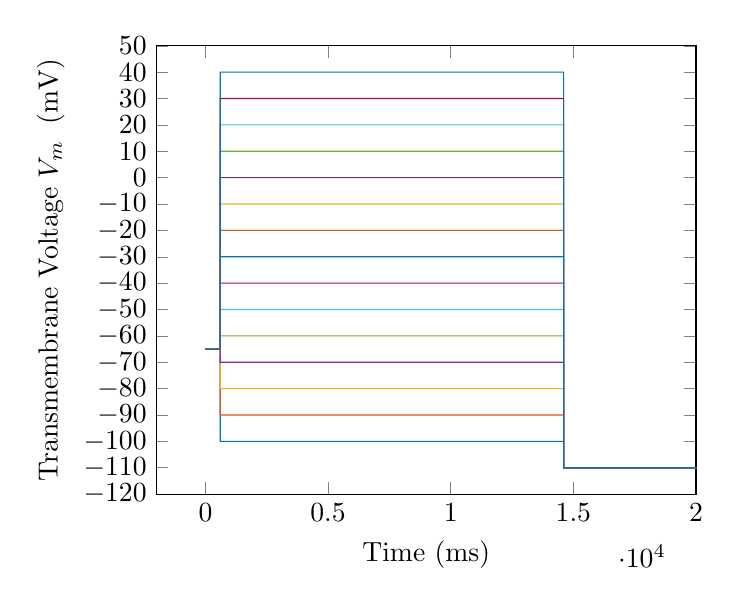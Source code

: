 % This file was created by matlab2tikz.
%
%The latest updates can be retrieved from
%  http://www.mathworks.com/matlabcentral/fileexchange/22022-matlab2tikz-matlab2tikz
%where you can also make suggestions and rate matlab2tikz.
%
\definecolor{mycolor1}{rgb}{0.0,0.447,0.741}%
\definecolor{mycolor2}{rgb}{0.85,0.325,0.098}%
\definecolor{mycolor3}{rgb}{0.929,0.694,0.125}%
\definecolor{mycolor4}{rgb}{0.494,0.184,0.556}%
\definecolor{mycolor5}{rgb}{0.466,0.674,0.188}%
\definecolor{mycolor6}{rgb}{0.301,0.745,0.933}%
\definecolor{mycolor7}{rgb}{0.635,0.078,0.184}%
%
\begin{tikzpicture}

\begin{axis}[%
xmin=-2000,
xmax=20000,
ymin=-120,
ymax=50,
axis background/.style={fill=white},
legend style={legend cell align=left, align=left, draw=white!15!black},
ytick distance=10,
xlabel={Time (ms)},
ylabel={Transmembrane Voltage $V_m \;$ (mV)},
]
\addplot [color=mycolor1]
  table[row sep=crcr]{%
1	-65\\
601	-65\\
602	-100\\
14601	-100\\
14602	-110\\
20001	-110\\
};


\addplot [color=mycolor2]
  table[row sep=crcr]{%
1	-65\\
601	-65\\
602	-90\\
14601	-90\\
14602	-110\\
20001	-110\\
};


\addplot [color=mycolor3]
  table[row sep=crcr]{%
1	-65\\
601	-65\\
602	-80\\
14601	-80\\
14602	-110\\
20001	-110\\
};


\addplot [color=mycolor4]
  table[row sep=crcr]{%
1	-65\\
601	-65\\
602	-70\\
14601	-70\\
14602	-110\\
20001	-110\\
};


\addplot [color=mycolor5]
  table[row sep=crcr]{%
1	-65\\
601	-65\\
602	-60\\
14601	-60\\
14602	-110\\
20001	-110\\
};


\addplot [color=mycolor6]
  table[row sep=crcr]{%
1	-65\\
601	-65\\
602	-50\\
14601	-50\\
14602	-110\\
20001	-110\\
};


\addplot [color=mycolor7]
  table[row sep=crcr]{%
1	-65\\
601	-65\\
602	-40\\
14601	-40\\
14602	-110\\
20001	-110\\
};

\addplot [color=mycolor1]
  table[row sep=crcr]{%
1	-65\\
601	-65\\
602	-30\\
14601	-30\\
14602	-110\\
20001	-110\\
};


\addplot [color=mycolor2]
  table[row sep=crcr]{%
1	-65\\
601	-65\\
602	-20\\
14601	-20\\
14602	-110\\
20001	-110\\
};


\addplot [color=mycolor3]
  table[row sep=crcr]{%
1	-65\\
601	-65\\
602	-10\\
14601	-10\\
14602	-110\\
20001	-110\\
};


\addplot [color=mycolor4]
  table[row sep=crcr]{%
1	-65\\
601	-65\\
602	0\\
14601	0\\
14602	-110\\
20001	-110\\
};


\addplot [color=mycolor5]
  table[row sep=crcr]{%
1	-65\\
601	-65\\
602	10\\
14601	10\\
14602	-110\\
20001	-110\\
};


\addplot [color=mycolor6]
  table[row sep=crcr]{%
1	-65\\
601	-65\\
602	20\\
14601	20\\
14602	-110\\
20001	-110\\
};


\addplot [color=mycolor7]
  table[row sep=crcr]{%
1	-65\\
601	-65\\
602	30\\
14601	30\\
14602	-110\\
20001	-110\\
};


\addplot [color=mycolor1]
  table[row sep=crcr]{%
1	-65\\
601	-65\\
602	40\\
14601	40\\
14602	-110\\
20001	-110\\
};


\end{axis}

\begin{axis}[%
xmin=0,
xmax=1,
ymin=0,
ymax=1,
axis line style={draw=none},
ticks=none,
axis x line*=bottom,
axis y line*=left,
legend style={legend cell align=left, align=left, draw=white!15!black}
]
\end{axis}
\end{tikzpicture}
